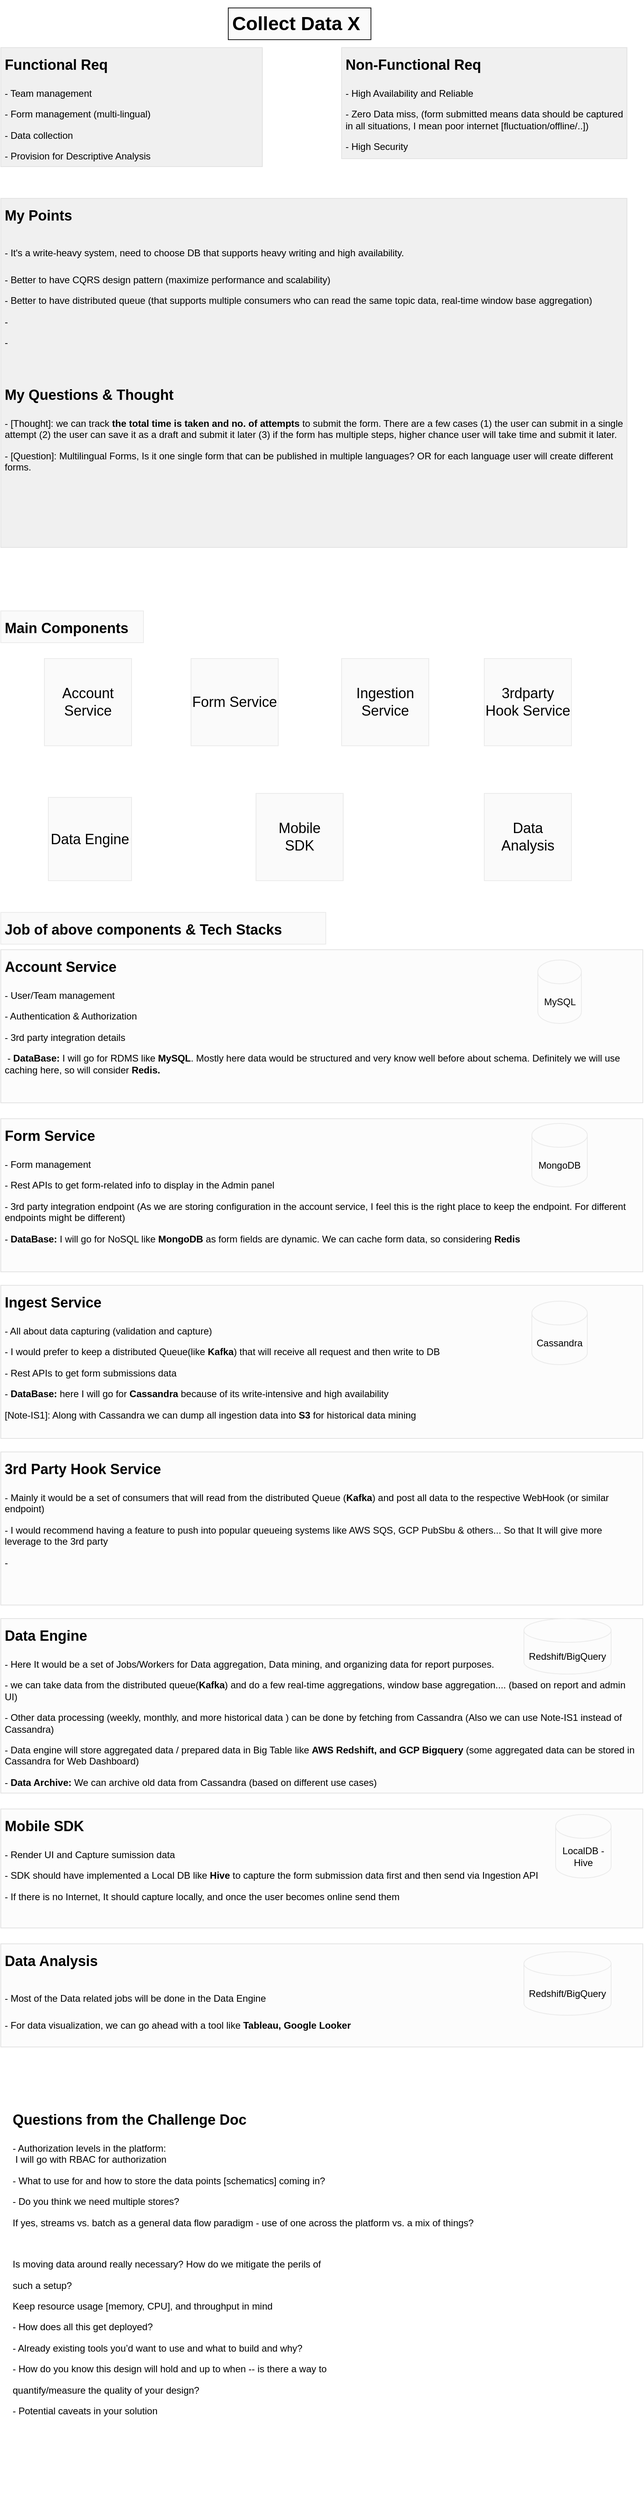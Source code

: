 <mxfile version="20.6.0" type="github">
  <diagram id="TmZ8TIDr6G8HcvbQyJt6" name="Page-1">
    <mxGraphModel dx="1465" dy="705" grid="1" gridSize="10" guides="1" tooltips="1" connect="1" arrows="1" fold="1" page="1" pageScale="1" pageWidth="850" pageHeight="1100" math="0" shadow="0">
      <root>
        <mxCell id="0" />
        <mxCell id="1" parent="0" />
        <mxCell id="wn4Z0gV1rq7Zk3F0k5iD-1" value="&lt;h1&gt;&lt;font style=&quot;font-size: 18px;&quot;&gt;Functional Req&lt;/font&gt;&lt;/h1&gt;&lt;p&gt;- Team management&lt;/p&gt;&lt;p&gt;- Form management (multi-lingual)&lt;/p&gt;&lt;p&gt;- Data collection&lt;/p&gt;&lt;p&gt;- Provision for Descriptive Analysis&lt;/p&gt;" style="text;html=1;strokeColor=#E3E3E3;fillColor=#F0F0F0;spacing=5;spacingTop=-20;whiteSpace=wrap;overflow=hidden;rounded=0;" vertex="1" parent="1">
          <mxGeometry x="20" y="60" width="330" height="150" as="geometry" />
        </mxCell>
        <mxCell id="wn4Z0gV1rq7Zk3F0k5iD-2" value="&lt;h1&gt;&lt;font style=&quot;font-size: 18px;&quot;&gt;Non-Functional Req&lt;/font&gt;&lt;/h1&gt;&lt;p&gt;- High Availability and Reliable&lt;/p&gt;&lt;p&gt;- Zero Data miss, (form submitted means data should be captured in all situations, I mean poor internet [fluctuation/offline/..])&lt;/p&gt;&lt;p&gt;- High Security&amp;nbsp;&lt;/p&gt;&lt;p&gt;&amp;nbsp;&lt;/p&gt;&lt;p&gt;&amp;nbsp;&lt;/p&gt;" style="text;html=1;strokeColor=#E3E3E3;fillColor=#F0F0F0;spacing=5;spacingTop=-20;whiteSpace=wrap;overflow=hidden;rounded=0;" vertex="1" parent="1">
          <mxGeometry x="450" y="60" width="360" height="140" as="geometry" />
        </mxCell>
        <mxCell id="wn4Z0gV1rq7Zk3F0k5iD-3" value="&lt;h1&gt;Collect Data X&lt;/h1&gt;" style="text;html=1;strokeColor=#171717;fillColor=#FAFAFA;spacing=5;spacingTop=-20;whiteSpace=wrap;overflow=hidden;rounded=0;" vertex="1" parent="1">
          <mxGeometry x="307" y="10" width="180" height="40" as="geometry" />
        </mxCell>
        <mxCell id="wn4Z0gV1rq7Zk3F0k5iD-5" value="&lt;h1&gt;&lt;span style=&quot;background-color: initial; font-size: 18px;&quot;&gt;My Points&lt;/span&gt;&lt;/h1&gt;&lt;h1&gt;&lt;span style=&quot;background-color: initial; font-size: 12px; font-weight: normal;&quot;&gt;- It&#39;s a write-heavy system, need to choose DB that supports heavy writing and high availability.&amp;nbsp;&lt;/span&gt;&lt;br&gt;&lt;/h1&gt;&lt;p&gt;- Better to have CQRS design pattern (maximize performance and scalability)&lt;/p&gt;&lt;p&gt;- Better to have distributed queue (that supports multiple consumers who can read the same topic data, real-time window base aggregation)&lt;/p&gt;&lt;p&gt;-&amp;nbsp;&lt;/p&gt;&lt;p&gt;-&amp;nbsp;&lt;/p&gt;&lt;p&gt;&lt;br&gt;&lt;/p&gt;&lt;h1&gt;&lt;span style=&quot;background-color: initial; font-size: 18px;&quot;&gt;My Questions &amp;amp; Thought&lt;/span&gt;&lt;/h1&gt;&lt;div&gt;&lt;p&gt;- [Thought]: we can track &lt;b&gt;the total time is taken and no. of attempts&lt;/b&gt; to submit the form. There are a few cases (1) the user can submit in a single attempt (2) the user can save it as a draft and submit it later (3) if the form has multiple steps, higher chance user will take time and submit it later.&lt;/p&gt;&lt;p&gt;- [Question]: Multilingual Forms, Is it one single form that can be published in multiple languages? OR for each language user will create different forms.&lt;/p&gt;&lt;p&gt;&lt;br&gt;&lt;/p&gt;&lt;p&gt;&amp;nbsp;&lt;/p&gt;&lt;/div&gt;&lt;div&gt;&lt;br&gt;&lt;/div&gt;" style="text;html=1;strokeColor=#E3E3E3;fillColor=#F0F0F0;spacing=5;spacingTop=-20;whiteSpace=wrap;overflow=hidden;rounded=0;" vertex="1" parent="1">
          <mxGeometry x="20" y="250" width="790" height="440" as="geometry" />
        </mxCell>
        <mxCell id="wn4Z0gV1rq7Zk3F0k5iD-6" value="&lt;h1&gt;&lt;font style=&quot;font-size: 18px;&quot;&gt;Main Components&lt;/font&gt;&lt;/h1&gt;" style="text;html=1;strokeColor=#EBEBEB;fillColor=#FAFAFA;spacing=5;spacingTop=-20;whiteSpace=wrap;overflow=hidden;rounded=0;" vertex="1" parent="1">
          <mxGeometry x="20" y="770" width="180" height="40" as="geometry" />
        </mxCell>
        <mxCell id="wn4Z0gV1rq7Zk3F0k5iD-7" value="Ingestion Service" style="whiteSpace=wrap;html=1;aspect=fixed;strokeColor=#EBEBEB;fontSize=18;fillColor=#FAFAFA;" vertex="1" parent="1">
          <mxGeometry x="450" y="830" width="110" height="110" as="geometry" />
        </mxCell>
        <mxCell id="wn4Z0gV1rq7Zk3F0k5iD-8" value="Data Engine" style="whiteSpace=wrap;html=1;aspect=fixed;strokeColor=#EBEBEB;fontSize=18;fillColor=#FAFAFA;" vertex="1" parent="1">
          <mxGeometry x="80" y="1005" width="105" height="105" as="geometry" />
        </mxCell>
        <mxCell id="wn4Z0gV1rq7Zk3F0k5iD-9" value="3rdparty Hook Service" style="whiteSpace=wrap;html=1;aspect=fixed;strokeColor=#EBEBEB;fontSize=18;fillColor=#FAFAFA;" vertex="1" parent="1">
          <mxGeometry x="630" y="830" width="110" height="110" as="geometry" />
        </mxCell>
        <mxCell id="wn4Z0gV1rq7Zk3F0k5iD-11" value="Mobile&lt;br&gt;SDK" style="whiteSpace=wrap;html=1;aspect=fixed;strokeColor=#EBEBEB;fontSize=18;fillColor=#FAFAFA;" vertex="1" parent="1">
          <mxGeometry x="342" y="1000" width="110" height="110" as="geometry" />
        </mxCell>
        <mxCell id="wn4Z0gV1rq7Zk3F0k5iD-12" value="Data Analysis" style="whiteSpace=wrap;html=1;aspect=fixed;strokeColor=#EBEBEB;fontSize=18;fillColor=#FAFAFA;" vertex="1" parent="1">
          <mxGeometry x="630" y="1000" width="110" height="110" as="geometry" />
        </mxCell>
        <mxCell id="wn4Z0gV1rq7Zk3F0k5iD-13" value="Account Service" style="whiteSpace=wrap;html=1;aspect=fixed;strokeColor=#EBEBEB;fontSize=18;fillColor=#FAFAFA;" vertex="1" parent="1">
          <mxGeometry x="75" y="830" width="110" height="110" as="geometry" />
        </mxCell>
        <mxCell id="wn4Z0gV1rq7Zk3F0k5iD-14" value="Form Service" style="whiteSpace=wrap;html=1;aspect=fixed;strokeColor=#EBEBEB;fontSize=18;fillColor=#FAFAFA;" vertex="1" parent="1">
          <mxGeometry x="260" y="830" width="110" height="110" as="geometry" />
        </mxCell>
        <mxCell id="wn4Z0gV1rq7Zk3F0k5iD-15" value="&lt;h1&gt;&lt;font style=&quot;font-size: 18px;&quot;&gt;Job of above components &amp;amp; Tech Stacks&lt;/font&gt;&lt;/h1&gt;" style="text;html=1;strokeColor=#EBEBEB;fillColor=#FAFAFA;spacing=5;spacingTop=-20;whiteSpace=wrap;overflow=hidden;rounded=0;" vertex="1" parent="1">
          <mxGeometry x="20" y="1150" width="410" height="40" as="geometry" />
        </mxCell>
        <mxCell id="wn4Z0gV1rq7Zk3F0k5iD-21" value="&lt;h1&gt;&lt;font style=&quot;font-size: 18px;&quot;&gt;Account Service&lt;/font&gt;&lt;/h1&gt;&lt;p&gt;- User/Team management&lt;/p&gt;&lt;p&gt;- Authentication &amp;amp; Authorization&lt;/p&gt;&lt;p&gt;- 3rd party integration details&lt;/p&gt;&lt;p&gt;&amp;nbsp;- &lt;b&gt;DataBase:&amp;nbsp;&lt;/b&gt;&lt;span style=&quot;background-color: initial;&quot;&gt;I will go for RDMS like &lt;/span&gt;&lt;b style=&quot;background-color: initial;&quot;&gt;MySQL&lt;/b&gt;&lt;span style=&quot;background-color: initial;&quot;&gt;. Mostly here data would be structured and very know well before about schema. Definitely we will use caching here, so will consider &lt;b&gt;Redis.&lt;/b&gt;&lt;/span&gt;&lt;/p&gt;&lt;p&gt;&amp;nbsp;&lt;/p&gt;" style="text;html=1;strokeColor=#E3E3E3;fillColor=#FCFCFC;spacing=5;spacingTop=-20;whiteSpace=wrap;overflow=hidden;rounded=0;" vertex="1" parent="1">
          <mxGeometry x="20" y="1197" width="810" height="193" as="geometry" />
        </mxCell>
        <mxCell id="wn4Z0gV1rq7Zk3F0k5iD-22" value="&lt;h1&gt;&lt;font style=&quot;font-size: 18px;&quot;&gt;Form Service&lt;/font&gt;&lt;/h1&gt;&lt;p&gt;- Form management&lt;/p&gt;&lt;p&gt;- Rest APIs to get form-related info to display in the Admin panel&lt;/p&gt;&lt;p&gt;- 3rd party integration endpoint (As we are storing configuration in the account service, I feel this is the right place to keep the endpoint. For different endpoints might be different)&lt;/p&gt;&lt;p&gt;- &lt;b&gt;DataBase:&lt;/b&gt; I will go for NoSQL like &lt;b&gt;MongoDB&lt;/b&gt; as form fields are dynamic. We can cache form data, so considering &lt;b&gt;Redis&lt;/b&gt;&lt;/p&gt;&lt;p&gt;&amp;nbsp;&lt;/p&gt;&lt;p&gt;&amp;nbsp;&lt;/p&gt;" style="text;html=1;strokeColor=#E3E3E3;fillColor=#FCFCFC;spacing=5;spacingTop=-20;whiteSpace=wrap;overflow=hidden;rounded=0;" vertex="1" parent="1">
          <mxGeometry x="20" y="1410" width="810" height="193" as="geometry" />
        </mxCell>
        <mxCell id="wn4Z0gV1rq7Zk3F0k5iD-23" value="&lt;h1&gt;&lt;font style=&quot;font-size: 18px;&quot;&gt;Ingest Service&lt;/font&gt;&lt;/h1&gt;&lt;p&gt;- All about data capturing (validation and capture)&lt;/p&gt;&lt;p&gt;- I would prefer to keep a distributed Queue(like &lt;b&gt;Kafka&lt;/b&gt;) that will receive all request and then write to DB&lt;/p&gt;&lt;p&gt;- Rest APIs to get form submissions data&lt;/p&gt;&lt;p&gt;- &lt;b&gt;DataBase:&lt;/b&gt; here I will go for &lt;b&gt;Cassandra &lt;/b&gt;because of its write-intensive and high availability&amp;nbsp;&lt;/p&gt;&lt;p&gt;[Note-IS1]: Along with Cassandra we can dump all ingestion data into &lt;b&gt;S3 &lt;/b&gt;for historical data mining&lt;/p&gt;&lt;p&gt;&lt;br&gt;&lt;/p&gt;&lt;p&gt;&lt;br&gt;&lt;/p&gt;&lt;p&gt;&amp;nbsp;&lt;/p&gt;&lt;p&gt;&amp;nbsp;&lt;/p&gt;" style="text;html=1;strokeColor=#E3E3E3;fillColor=#FCFCFC;spacing=5;spacingTop=-20;whiteSpace=wrap;overflow=hidden;rounded=0;" vertex="1" parent="1">
          <mxGeometry x="20" y="1620" width="810" height="193" as="geometry" />
        </mxCell>
        <mxCell id="wn4Z0gV1rq7Zk3F0k5iD-24" value="&lt;h1&gt;&lt;font style=&quot;font-size: 18px;&quot;&gt;3rd Party Hook Service&lt;/font&gt;&lt;/h1&gt;&lt;p&gt;- Mainly it would be a set of consumers that will read from the distributed Queue (&lt;b&gt;Kafka&lt;/b&gt;) and post all data to the respective WebHook (or similar endpoint)&lt;/p&gt;&lt;p&gt;- I would recommend having a feature to push into popular queueing systems like AWS SQS, GCP PubSbu &amp;amp; others... So that It will give more leverage to the 3rd party&amp;nbsp;&lt;/p&gt;&lt;p&gt;-&lt;/p&gt;&lt;p&gt;&lt;br&gt;&lt;/p&gt;&lt;p&gt;&amp;nbsp;&lt;/p&gt;&lt;p&gt;&amp;nbsp;&lt;/p&gt;" style="text;html=1;strokeColor=#E3E3E3;fillColor=#FCFCFC;spacing=5;spacingTop=-20;whiteSpace=wrap;overflow=hidden;rounded=0;" vertex="1" parent="1">
          <mxGeometry x="20" y="1830" width="810" height="193" as="geometry" />
        </mxCell>
        <mxCell id="wn4Z0gV1rq7Zk3F0k5iD-25" value="&lt;h1&gt;&lt;font style=&quot;font-size: 18px;&quot;&gt;Data Engine&lt;/font&gt;&lt;/h1&gt;&lt;p&gt;- Here It would be a set of Jobs/Workers for Data aggregation, Data mining, and organizing data for report purposes.&lt;/p&gt;&lt;p&gt;- we can take data from the distributed queue(&lt;b&gt;Kafka&lt;/b&gt;) and do a few real-time aggregations, window base aggregation.... (based on report and admin UI)&lt;/p&gt;&lt;p&gt;- Other data processing (weekly, monthly, and more historical data ) can be done by fetching from Cassandra (Also we can use Note-IS1 instead of Cassandra)&amp;nbsp;&lt;/p&gt;&lt;p&gt;- Data engine will store aggregated data / prepared data in Big Table like &lt;b&gt;AWS Redshift, and GCP Bigquery &lt;/b&gt;(some aggregated data can be stored in Cassandra for Web Dashboard)&lt;/p&gt;&lt;p&gt;- &lt;b&gt;Data Archive:&lt;/b&gt; We can archive old data from Cassandra (based on different use cases)&lt;/p&gt;&lt;p&gt;&lt;br&gt;&lt;/p&gt;&lt;p&gt;&lt;br&gt;&lt;/p&gt;&lt;p&gt;&amp;nbsp;&lt;/p&gt;&lt;p&gt;&amp;nbsp;&lt;/p&gt;" style="text;html=1;strokeColor=#E3E3E3;fillColor=#FCFCFC;spacing=5;spacingTop=-20;whiteSpace=wrap;overflow=hidden;rounded=0;" vertex="1" parent="1">
          <mxGeometry x="20" y="2040" width="810" height="220" as="geometry" />
        </mxCell>
        <mxCell id="wn4Z0gV1rq7Zk3F0k5iD-26" value="&lt;h1&gt;&lt;font style=&quot;font-size: 18px;&quot;&gt;Mobile SDK&lt;/font&gt;&lt;/h1&gt;&lt;p&gt;- Render UI and Capture sumission data&lt;/p&gt;&lt;p&gt;- SDK should have implemented a Local DB like &lt;b&gt;Hive &lt;/b&gt;to capture the form submission data first and then send via Ingestion API&lt;/p&gt;&lt;p&gt;- If there is no Internet, It should capture locally, and once the user becomes online send them&amp;nbsp;&lt;/p&gt;&lt;p&gt;&amp;nbsp;&lt;/p&gt;&lt;p&gt;&amp;nbsp;&lt;/p&gt;" style="text;html=1;strokeColor=#E3E3E3;fillColor=#FCFCFC;spacing=5;spacingTop=-20;whiteSpace=wrap;overflow=hidden;rounded=0;" vertex="1" parent="1">
          <mxGeometry x="20" y="2280" width="810" height="150" as="geometry" />
        </mxCell>
        <mxCell id="wn4Z0gV1rq7Zk3F0k5iD-27" value="&lt;h1&gt;&lt;span style=&quot;background-color: initial; font-size: 18px;&quot;&gt;Data Analysis&lt;/span&gt;&lt;/h1&gt;&lt;h1&gt;&lt;span style=&quot;background-color: initial; font-size: 12px; font-weight: normal;&quot;&gt;- Most of the Data related jobs will be done in the Data Engine&lt;/span&gt;&lt;br&gt;&lt;/h1&gt;&lt;div&gt;&lt;span style=&quot;background-color: initial; font-size: 12px; font-weight: normal;&quot;&gt;- For data visualization, we can go ahead with a tool like &lt;/span&gt;&lt;span style=&quot;background-color: initial; font-size: 12px;&quot;&gt;&lt;b&gt;Tableau, Google Looker&lt;/b&gt;&lt;/span&gt;&lt;/div&gt;&lt;p&gt;&lt;br&gt;&lt;/p&gt;&lt;p&gt;&amp;nbsp;&lt;/p&gt;&lt;p&gt;&amp;nbsp;&lt;/p&gt;" style="text;html=1;strokeColor=#E3E3E3;fillColor=#FCFCFC;spacing=5;spacingTop=-20;whiteSpace=wrap;overflow=hidden;rounded=0;" vertex="1" parent="1">
          <mxGeometry x="20" y="2450" width="810" height="130" as="geometry" />
        </mxCell>
        <mxCell id="wn4Z0gV1rq7Zk3F0k5iD-28" value="MySQL" style="shape=cylinder3;whiteSpace=wrap;html=1;boundedLbl=1;backgroundOutline=1;size=15;strokeColor=#EBEBEB;fontSize=12;fillColor=#FCFCFC;" vertex="1" parent="1">
          <mxGeometry x="697.5" y="1210" width="55" height="80" as="geometry" />
        </mxCell>
        <mxCell id="wn4Z0gV1rq7Zk3F0k5iD-29" value="MongoDB" style="shape=cylinder3;whiteSpace=wrap;html=1;boundedLbl=1;backgroundOutline=1;size=15;strokeColor=#EBEBEB;fontSize=12;fillColor=#FCFCFC;" vertex="1" parent="1">
          <mxGeometry x="690" y="1416" width="70" height="80" as="geometry" />
        </mxCell>
        <mxCell id="wn4Z0gV1rq7Zk3F0k5iD-31" value="Cassandra" style="shape=cylinder3;whiteSpace=wrap;html=1;boundedLbl=1;backgroundOutline=1;size=15;strokeColor=#EBEBEB;fontSize=12;fillColor=#FCFCFC;" vertex="1" parent="1">
          <mxGeometry x="690" y="1640" width="70" height="80" as="geometry" />
        </mxCell>
        <mxCell id="wn4Z0gV1rq7Zk3F0k5iD-33" value="Redshift/BigQuery" style="shape=cylinder3;whiteSpace=wrap;html=1;boundedLbl=1;backgroundOutline=1;size=15;strokeColor=#EBEBEB;fontSize=12;fillColor=#FCFCFC;" vertex="1" parent="1">
          <mxGeometry x="680" y="2460" width="110" height="80" as="geometry" />
        </mxCell>
        <mxCell id="wn4Z0gV1rq7Zk3F0k5iD-34" value="Redshift/BigQuery" style="shape=cylinder3;whiteSpace=wrap;html=1;boundedLbl=1;backgroundOutline=1;size=15;strokeColor=#EBEBEB;fontSize=12;fillColor=#FCFCFC;" vertex="1" parent="1">
          <mxGeometry x="680" y="2040" width="110" height="70" as="geometry" />
        </mxCell>
        <mxCell id="wn4Z0gV1rq7Zk3F0k5iD-35" value="LocalDB - Hive" style="shape=cylinder3;whiteSpace=wrap;html=1;boundedLbl=1;backgroundOutline=1;size=15;strokeColor=#EBEBEB;fontSize=12;fillColor=#FCFCFC;" vertex="1" parent="1">
          <mxGeometry x="720" y="2287" width="70" height="80" as="geometry" />
        </mxCell>
        <mxCell id="wn4Z0gV1rq7Zk3F0k5iD-38" value="&lt;h1&gt;&lt;font style=&quot;font-size: 18px;&quot;&gt;Questions from the Challenge Doc&lt;/font&gt;&lt;/h1&gt;&lt;p&gt;- Authorization levels in the platform:&lt;br&gt;&lt;span style=&quot;white-space: pre;&quot;&gt;	&lt;/span&gt;I will go with RBAC for authorization&lt;br&gt;&lt;/p&gt;&lt;p&gt;- What to use for and how to store the data points [schematics] coming in?&lt;/p&gt;&lt;p&gt;- Do you think we need multiple stores?&lt;/p&gt;&lt;p&gt;If yes, streams vs. batch as a general data flow paradigm - use of one across the platform vs. a mix of things?&lt;/p&gt;&lt;p&gt;&amp;nbsp;&lt;/p&gt;&lt;p&gt;Is moving data around really necessary? How do we mitigate the perils of&lt;/p&gt;&lt;p&gt;such a setup?&lt;/p&gt;&lt;p&gt;Keep resource usage [memory, CPU], and throughput in mind&lt;/p&gt;&lt;p&gt;- How does all this get deployed?&lt;/p&gt;&lt;p&gt;- Already existing tools you’d want to use and what to build and why?&lt;/p&gt;&lt;p&gt;- How do you know this design will hold and up to when -- is there a way to&lt;/p&gt;&lt;p&gt;quantify/measure the quality of your design?&lt;/p&gt;&lt;p&gt;- Potential caveats in your solution&lt;/p&gt;" style="text;html=1;strokeColor=none;fillColor=#FFFFFF;spacing=5;spacingTop=-20;whiteSpace=wrap;overflow=hidden;rounded=0;fontSize=12;" vertex="1" parent="1">
          <mxGeometry x="30" y="2650" width="800" height="500" as="geometry" />
        </mxCell>
      </root>
    </mxGraphModel>
  </diagram>
</mxfile>
